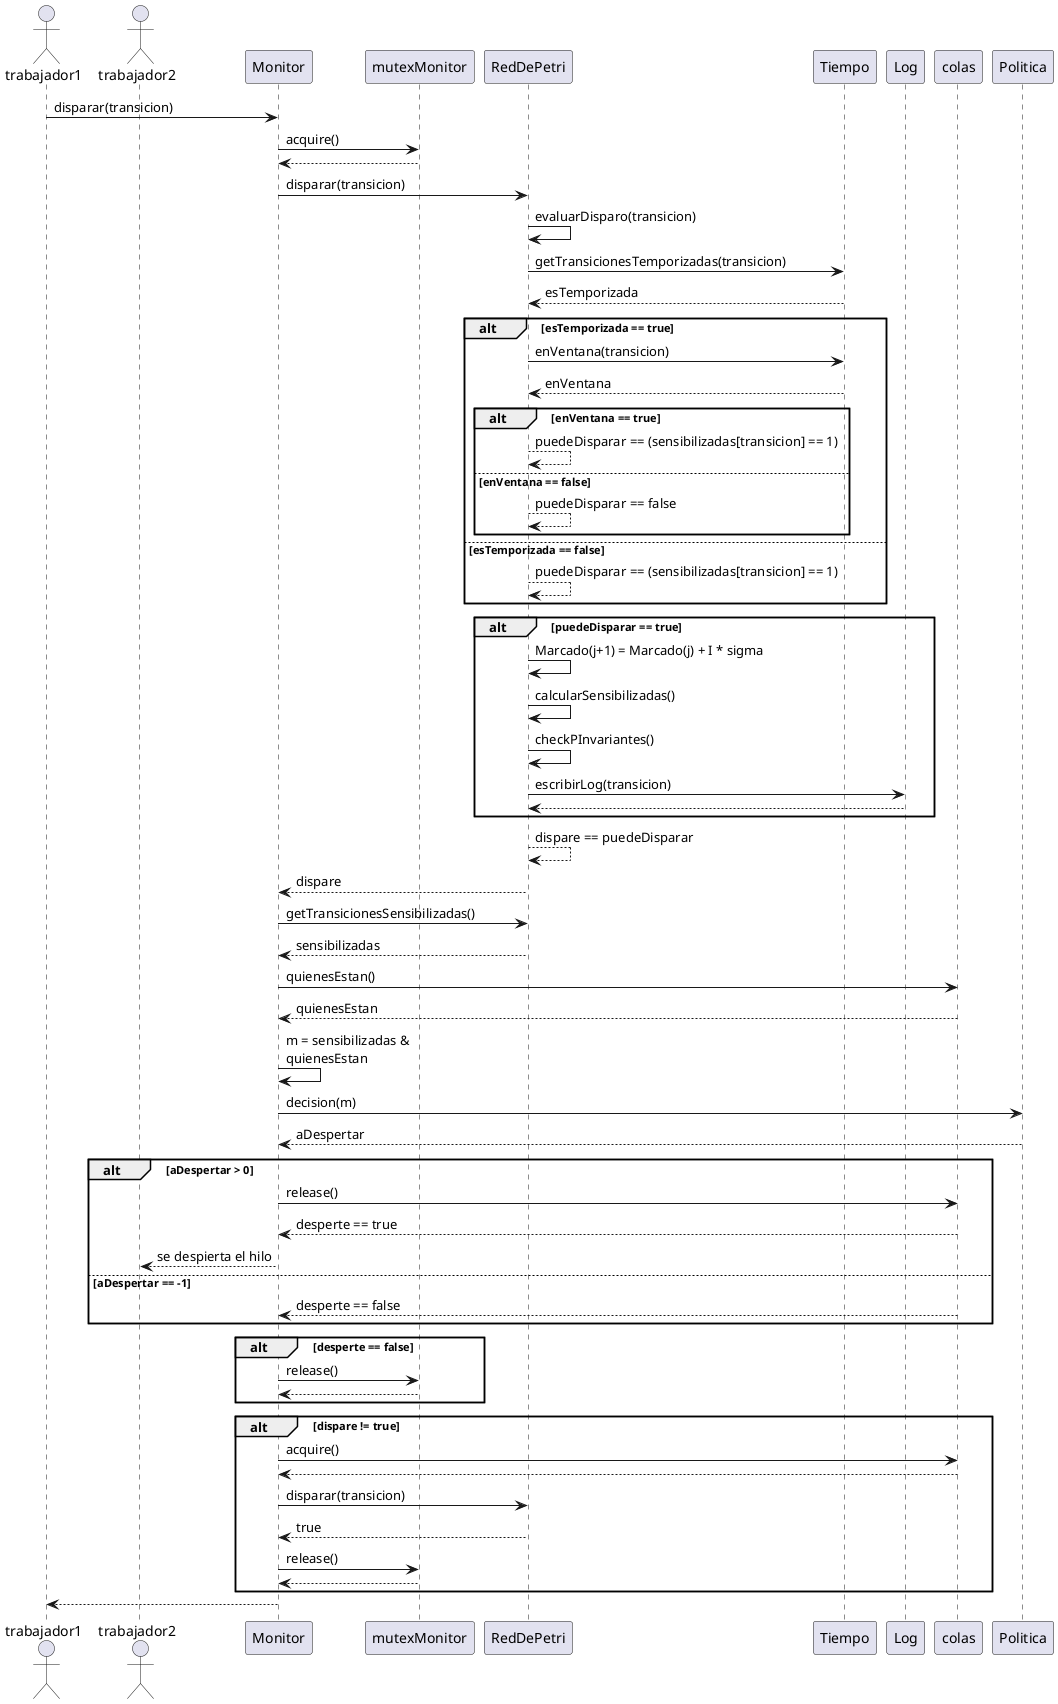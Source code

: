 @startuml secuencia

actor trabajador1 
actor trabajador2 

trabajador1 -> Monitor: disparar(transicion)

Monitor -> mutexMonitor: acquire()
mutexMonitor --> Monitor

Monitor -> RedDePetri: disparar(transicion)

RedDePetri -> RedDePetri: evaluarDisparo(transicion)

RedDePetri -> Tiempo: getTransicionesTemporizadas(transicion)
Tiempo --> RedDePetri: esTemporizada

alt esTemporizada == true
    RedDePetri -> Tiempo: enVentana(transicion)
    Tiempo --> RedDePetri: enVentana

    alt enVentana == true
        RedDePetri --> RedDePetri: puedeDisparar == (sensibilizadas[transicion] == 1)
    else enVentana == false
        RedDePetri --> RedDePetri: puedeDisparar == false
    end
else esTemporizada == false
    RedDePetri --> RedDePetri: puedeDisparar == (sensibilizadas[transicion] == 1)
end

alt puedeDisparar == true
    RedDePetri -> RedDePetri: Marcado(j+1) = Marcado(j) + I * sigma
    RedDePetri -> RedDePetri: calcularSensibilizadas()
    RedDePetri -> RedDePetri: checkPInvariantes()

    RedDePetri -> Log: escribirLog(transicion)
    Log --> RedDePetri
end

RedDePetri --> RedDePetri: dispare == puedeDisparar

RedDePetri --> Monitor: dispare

Monitor -> RedDePetri: getTransicionesSensibilizadas()
RedDePetri --> Monitor: sensibilizadas

Monitor -> colas: quienesEstan()
colas --> Monitor: quienesEstan

Monitor -> Monitor: m = sensibilizadas & \nquienesEstan

Monitor -> Politica: decision(m)
Politica --> Monitor: aDespertar

alt aDespertar > 0
    Monitor -> colas: release()
    colas --> Monitor: desperte == true
    Monitor --> trabajador2: se despierta el hilo
else aDespertar == -1
    colas --> Monitor: desperte == false
end

alt desperte == false
Monitor -> mutexMonitor: release()
mutexMonitor --> Monitor
end

alt dispare != true
    Monitor -> colas: acquire()
    colas --> Monitor
    Monitor -> RedDePetri: disparar(transicion)
    RedDePetri --> Monitor: true
    Monitor -> mutexMonitor: release()
    mutexMonitor --> Monitor
end

Monitor --> trabajador1

@enduml